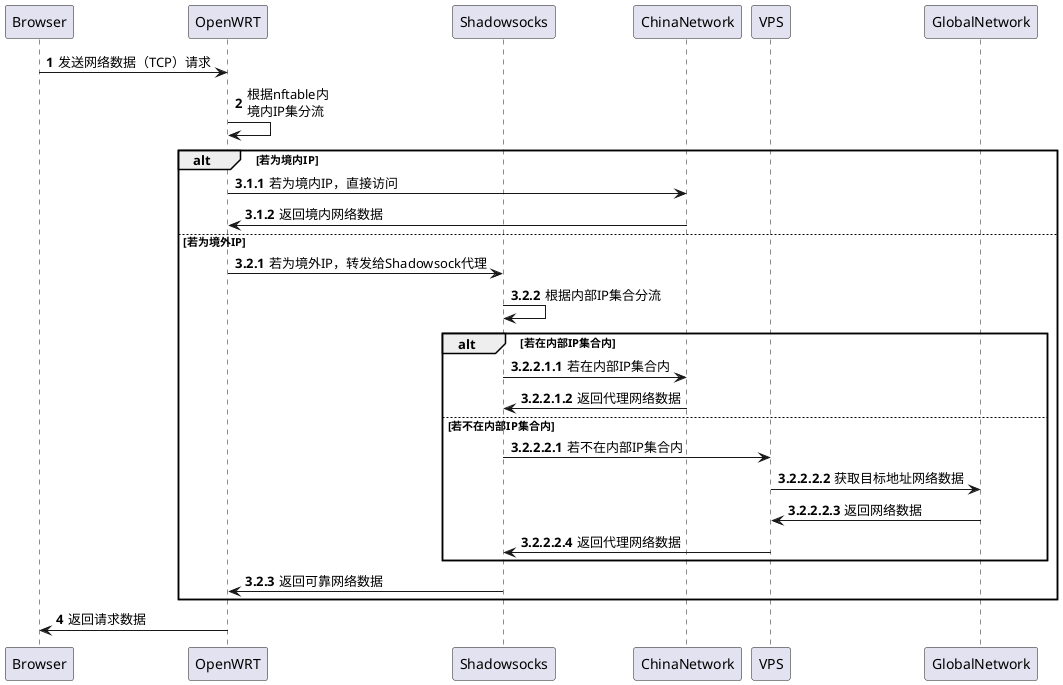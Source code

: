 @startuml
'https://plantuml.com/sequence-diagram
participant Browser
participant OpenWRT
participant Shadowsocks
participant ChinaNetwork
participant VPS
participant GlobalNetwork

autonumber

Browser -> OpenWRT: 发送网络数据（TCP）请求
OpenWRT -> OpenWRT: 根据nftable内\n境内IP集分流

alt 若为境内IP
    autonumber 3.1.1
    OpenWRT -> ChinaNetwork: 若为境内IP，直接访问
    OpenWRT <- ChinaNetwork: 返回境内网络数据
else 若为境外IP
    autonumber inc B
    OpenWRT -> Shadowsocks: 若为境外IP，转发给Shadowsock代理
    Shadowsocks -> Shadowsocks: 根据内部IP集合分流
    alt 若在内部IP集合内
        autonumber 3.2.2.1.1
        Shadowsocks -> ChinaNetwork: 若在内部IP集合内
        Shadowsocks <- ChinaNetwork: 返回代理网络数据
    else 若不在内部IP集合内
        autonumber inc D
        Shadowsocks -> VPS: 若不在内部IP集合内
        VPS -> GlobalNetwork: 获取目标地址网络数据
        VPS <- GlobalNetwork: 返回网络数据
        Shadowsocks <- VPS: 返回代理网络数据
    end
    autonumber 3.2.3
    OpenWRT <- Shadowsocks: 返回可靠网络数据
end
autonumber 4
Browser <- OpenWRT: 返回请求数据

@enduml